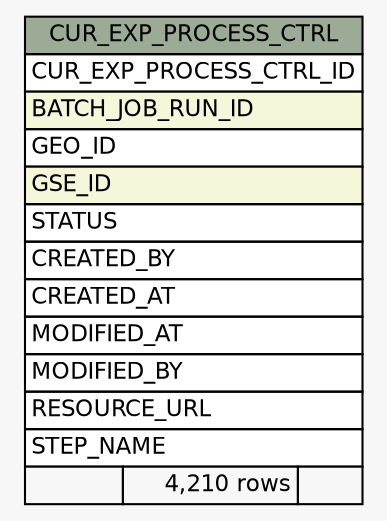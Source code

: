 // dot 2.38.0 on Windows 10 10.0
// SchemaSpy rev Unknown
digraph "CUR_EXP_PROCESS_CTRL" {
  graph [
    rankdir="RL"
    bgcolor="#f7f7f7"
    nodesep="0.18"
    ranksep="0.46"
    fontname="Helvetica"
    fontsize="11"
  ];
  node [
    fontname="Helvetica"
    fontsize="11"
    shape="plaintext"
  ];
  edge [
    arrowsize="0.8"
  ];
  "CUR_EXP_PROCESS_CTRL" [
    label=<
    <TABLE BORDER="0" CELLBORDER="1" CELLSPACING="0" BGCOLOR="#ffffff">
      <TR><TD COLSPAN="3" BGCOLOR="#9bab96" ALIGN="CENTER">CUR_EXP_PROCESS_CTRL</TD></TR>
      <TR><TD PORT="CUR_EXP_PROCESS_CTRL_ID" COLSPAN="3" ALIGN="LEFT">CUR_EXP_PROCESS_CTRL_ID</TD></TR>
      <TR><TD PORT="BATCH_JOB_RUN_ID" COLSPAN="3" BGCOLOR="#f4f7da" ALIGN="LEFT">BATCH_JOB_RUN_ID</TD></TR>
      <TR><TD PORT="GEO_ID" COLSPAN="3" ALIGN="LEFT">GEO_ID</TD></TR>
      <TR><TD PORT="GSE_ID" COLSPAN="3" BGCOLOR="#f4f7da" ALIGN="LEFT">GSE_ID</TD></TR>
      <TR><TD PORT="STATUS" COLSPAN="3" ALIGN="LEFT">STATUS</TD></TR>
      <TR><TD PORT="CREATED_BY" COLSPAN="3" ALIGN="LEFT">CREATED_BY</TD></TR>
      <TR><TD PORT="CREATED_AT" COLSPAN="3" ALIGN="LEFT">CREATED_AT</TD></TR>
      <TR><TD PORT="MODIFIED_AT" COLSPAN="3" ALIGN="LEFT">MODIFIED_AT</TD></TR>
      <TR><TD PORT="MODIFIED_BY" COLSPAN="3" ALIGN="LEFT">MODIFIED_BY</TD></TR>
      <TR><TD PORT="RESOURCE_URL" COLSPAN="3" ALIGN="LEFT">RESOURCE_URL</TD></TR>
      <TR><TD PORT="STEP_NAME" COLSPAN="3" ALIGN="LEFT">STEP_NAME</TD></TR>
      <TR><TD ALIGN="LEFT" BGCOLOR="#f7f7f7">  </TD><TD ALIGN="RIGHT" BGCOLOR="#f7f7f7">4,210 rows</TD><TD ALIGN="RIGHT" BGCOLOR="#f7f7f7">  </TD></TR>
    </TABLE>>
    URL="tables/CUR_EXP_PROCESS_CTRL.html"
    tooltip="CUR_EXP_PROCESS_CTRL"
  ];
}
